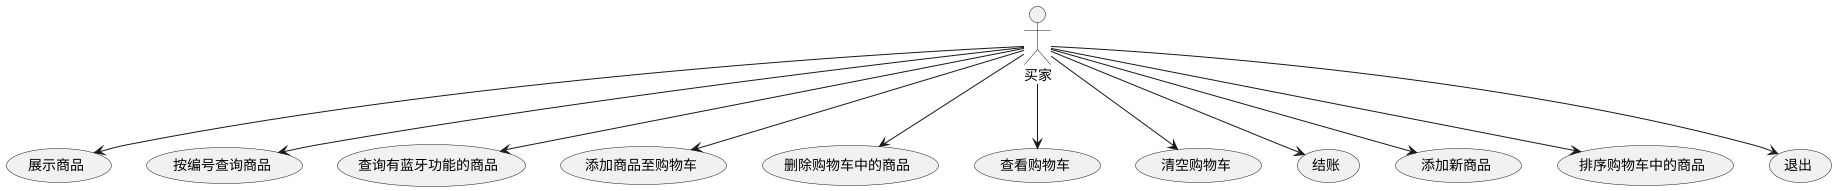 @startuml
actor "买家" as Buyer

usecase "展示商品" as UC1
usecase "按编号查询商品" as UC2
usecase "查询有蓝牙功能的商品" as UC3
usecase "添加商品至购物车" as UC4
usecase "删除购物车中的商品" as UC5
usecase "查看购物车" as UC6
usecase "清空购物车" as UC7
usecase "结账" as UC8
usecase "添加新商品" as UC9
usecase "排序购物车中的商品" as UC10
usecase "退出" as UC11

Buyer --> UC1
Buyer --> UC2
Buyer --> UC3
Buyer --> UC4
Buyer --> UC5
Buyer --> UC6
Buyer --> UC7
Buyer --> UC8
Buyer --> UC9
Buyer --> UC10
Buyer --> UC11
@enduml
